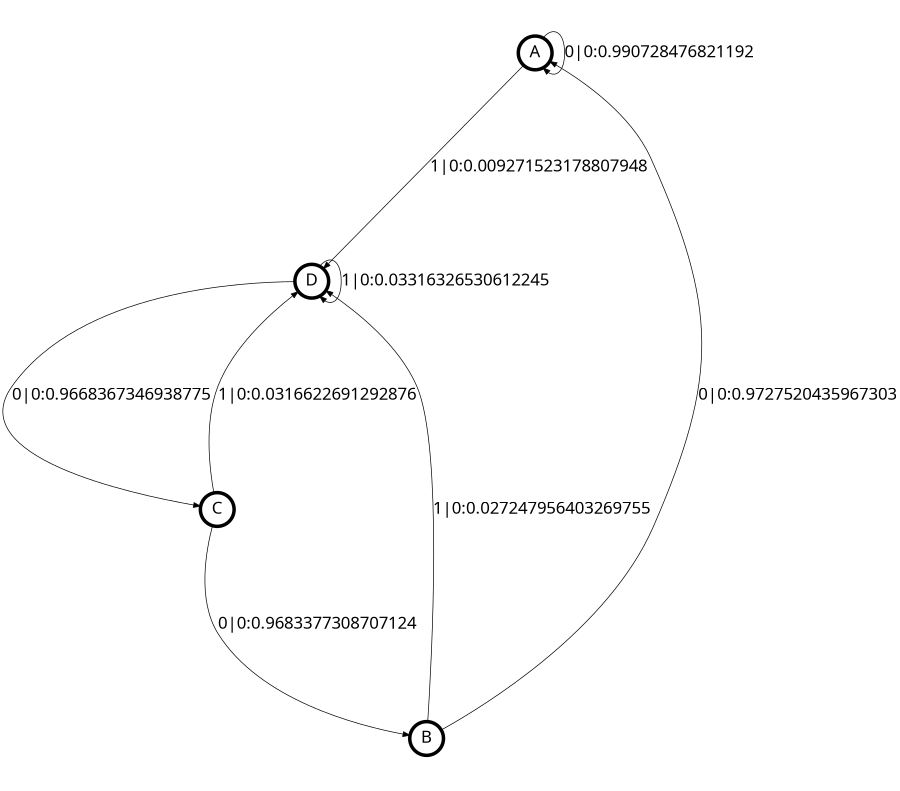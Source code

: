 digraph  {
size = "6,8.5";
ratio = "fill";
node
[shape = circle];
node [fontsize = 24];
node [penwidth = 5];
edge [fontsize = 24];
node [fontname = "CMU Serif Roman"];
graph [fontname = "CMU Serif Roman"];
edge [fontname = "CMU Serif Roman"];
A -> A [label = "0|0:0.990728476821192\l"];
A -> D [label = "1|0:0.009271523178807948\l"];
B -> A [label = "0|0:0.9727520435967303\l"];
B -> D [label = "1|0:0.027247956403269755\l"];
C -> B [label = "0|0:0.9683377308707124\l"];
C -> D [label = "1|0:0.0316622691292876\l"];
D -> C [label = "0|0:0.9668367346938775\l"];
D -> D [label = "1|0:0.03316326530612245\l"];
}